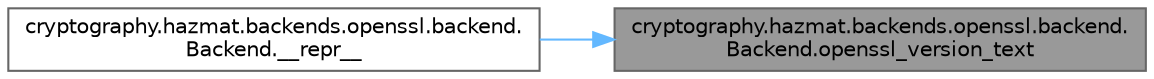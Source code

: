 digraph "cryptography.hazmat.backends.openssl.backend.Backend.openssl_version_text"
{
 // LATEX_PDF_SIZE
  bgcolor="transparent";
  edge [fontname=Helvetica,fontsize=10,labelfontname=Helvetica,labelfontsize=10];
  node [fontname=Helvetica,fontsize=10,shape=box,height=0.2,width=0.4];
  rankdir="RL";
  Node1 [id="Node000001",label="cryptography.hazmat.backends.openssl.backend.\lBackend.openssl_version_text",height=0.2,width=0.4,color="gray40", fillcolor="grey60", style="filled", fontcolor="black",tooltip=" "];
  Node1 -> Node2 [id="edge1_Node000001_Node000002",dir="back",color="steelblue1",style="solid",tooltip=" "];
  Node2 [id="Node000002",label="cryptography.hazmat.backends.openssl.backend.\lBackend.__repr__",height=0.2,width=0.4,color="grey40", fillcolor="white", style="filled",URL="$classcryptography_1_1hazmat_1_1backends_1_1openssl_1_1backend_1_1_backend.html#af3e50df1a456a83b97ba6cbfc91c42fb",tooltip=" "];
}
